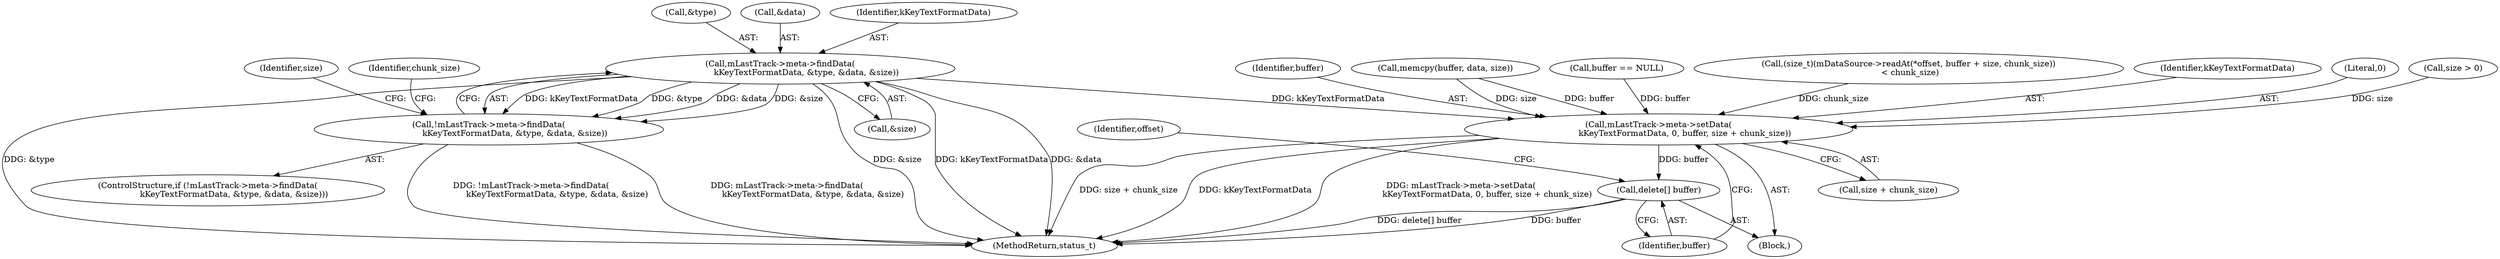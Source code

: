 digraph "0_Android_e7142a0703bc93f75e213e96ebc19000022afed9@pointer" {
"1003043" [label="(Call,mLastTrack->meta->findData(\n                    kKeyTextFormatData, &type, &data, &size))"];
"1003042" [label="(Call,!mLastTrack->meta->findData(\n                    kKeyTextFormatData, &type, &data, &size))"];
"1003115" [label="(Call,mLastTrack->meta->setData(\n                    kKeyTextFormatData, 0, buffer, size + chunk_size))"];
"1003122" [label="(Call,delete[] buffer)"];
"1003028" [label="(Block,)"];
"1003041" [label="(ControlStructure,if (!mLastTrack->meta->findData(\n                    kKeyTextFormatData, &type, &data, &size)))"];
"1003043" [label="(Call,mLastTrack->meta->findData(\n                    kKeyTextFormatData, &type, &data, &size))"];
"1003126" [label="(Identifier,offset)"];
"1003092" [label="(Call,(size_t)(mDataSource->readAt(*offset, buffer + size, chunk_size))\n < chunk_size)"];
"1003122" [label="(Call,delete[] buffer)"];
"1003115" [label="(Call,mLastTrack->meta->setData(\n                    kKeyTextFormatData, 0, buffer, size + chunk_size))"];
"1003116" [label="(Identifier,kKeyTextFormatData)"];
"1003123" [label="(Identifier,buffer)"];
"1003042" [label="(Call,!mLastTrack->meta->findData(\n                    kKeyTextFormatData, &type, &data, &size))"];
"1003117" [label="(Literal,0)"];
"1003053" [label="(Identifier,size)"];
"1003045" [label="(Call,&type)"];
"1003083" [label="(Call,size > 0)"];
"1003118" [label="(Identifier,buffer)"];
"1003119" [label="(Call,size + chunk_size)"];
"1003047" [label="(Call,&data)"];
"1003058" [label="(Identifier,chunk_size)"];
"1003275" [label="(MethodReturn,status_t)"];
"1003049" [label="(Call,&size)"];
"1003087" [label="(Call,memcpy(buffer, data, size))"];
"1003076" [label="(Call,buffer == NULL)"];
"1003044" [label="(Identifier,kKeyTextFormatData)"];
"1003043" -> "1003042"  [label="AST: "];
"1003043" -> "1003049"  [label="CFG: "];
"1003044" -> "1003043"  [label="AST: "];
"1003045" -> "1003043"  [label="AST: "];
"1003047" -> "1003043"  [label="AST: "];
"1003049" -> "1003043"  [label="AST: "];
"1003042" -> "1003043"  [label="CFG: "];
"1003043" -> "1003275"  [label="DDG: &size"];
"1003043" -> "1003275"  [label="DDG: kKeyTextFormatData"];
"1003043" -> "1003275"  [label="DDG: &data"];
"1003043" -> "1003275"  [label="DDG: &type"];
"1003043" -> "1003042"  [label="DDG: kKeyTextFormatData"];
"1003043" -> "1003042"  [label="DDG: &type"];
"1003043" -> "1003042"  [label="DDG: &data"];
"1003043" -> "1003042"  [label="DDG: &size"];
"1003043" -> "1003115"  [label="DDG: kKeyTextFormatData"];
"1003042" -> "1003041"  [label="AST: "];
"1003053" -> "1003042"  [label="CFG: "];
"1003058" -> "1003042"  [label="CFG: "];
"1003042" -> "1003275"  [label="DDG: !mLastTrack->meta->findData(\n                    kKeyTextFormatData, &type, &data, &size)"];
"1003042" -> "1003275"  [label="DDG: mLastTrack->meta->findData(\n                    kKeyTextFormatData, &type, &data, &size)"];
"1003115" -> "1003028"  [label="AST: "];
"1003115" -> "1003119"  [label="CFG: "];
"1003116" -> "1003115"  [label="AST: "];
"1003117" -> "1003115"  [label="AST: "];
"1003118" -> "1003115"  [label="AST: "];
"1003119" -> "1003115"  [label="AST: "];
"1003123" -> "1003115"  [label="CFG: "];
"1003115" -> "1003275"  [label="DDG: size + chunk_size"];
"1003115" -> "1003275"  [label="DDG: kKeyTextFormatData"];
"1003115" -> "1003275"  [label="DDG: mLastTrack->meta->setData(\n                    kKeyTextFormatData, 0, buffer, size + chunk_size)"];
"1003076" -> "1003115"  [label="DDG: buffer"];
"1003087" -> "1003115"  [label="DDG: buffer"];
"1003087" -> "1003115"  [label="DDG: size"];
"1003083" -> "1003115"  [label="DDG: size"];
"1003092" -> "1003115"  [label="DDG: chunk_size"];
"1003115" -> "1003122"  [label="DDG: buffer"];
"1003122" -> "1003028"  [label="AST: "];
"1003122" -> "1003123"  [label="CFG: "];
"1003123" -> "1003122"  [label="AST: "];
"1003126" -> "1003122"  [label="CFG: "];
"1003122" -> "1003275"  [label="DDG: buffer"];
"1003122" -> "1003275"  [label="DDG: delete[] buffer"];
}
